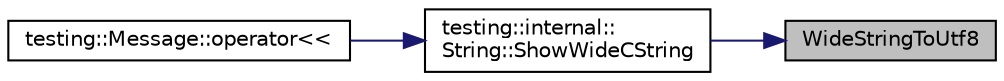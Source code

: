 digraph "WideStringToUtf8"
{
 // INTERACTIVE_SVG=YES
 // LATEX_PDF_SIZE
  bgcolor="transparent";
  edge [fontname="Helvetica",fontsize="10",labelfontname="Helvetica",labelfontsize="10"];
  node [fontname="Helvetica",fontsize="10",shape=record];
  rankdir="RL";
  Node1 [label="WideStringToUtf8",height=0.2,width=0.4,color="black", fillcolor="grey75", style="filled", fontcolor="black",tooltip=" "];
  Node1 -> Node2 [dir="back",color="midnightblue",fontsize="10",style="solid",fontname="Helvetica"];
  Node2 [label="testing::internal::\lString::ShowWideCString",height=0.2,width=0.4,color="black",URL="$d2/df8/classtesting_1_1internal_1_1String_ad3067374c710673e1466b61fc8a368e0.html#ad3067374c710673e1466b61fc8a368e0",tooltip=" "];
  Node2 -> Node3 [dir="back",color="midnightblue",fontsize="10",style="solid",fontname="Helvetica"];
  Node3 [label="testing::Message::operator\<\<",height=0.2,width=0.4,color="black",URL="$d3/d98/classtesting_1_1Message_a95275647fadb494c90d9e93b502b6a47.html#a95275647fadb494c90d9e93b502b6a47",tooltip=" "];
}

